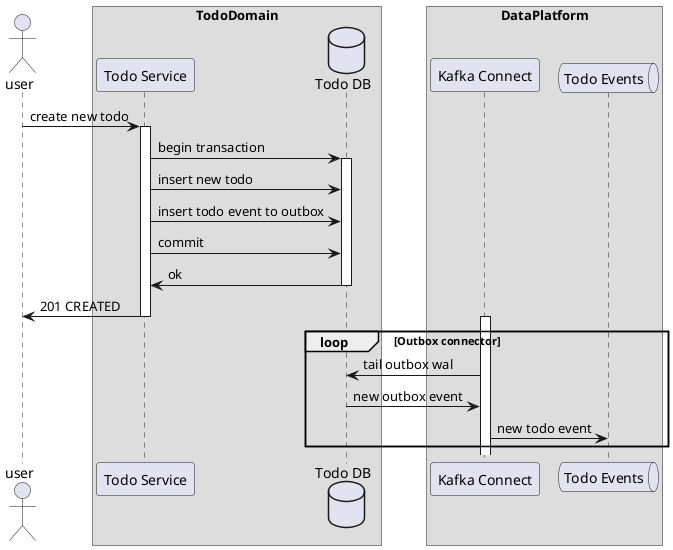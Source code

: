 @startuml

Actor user 

box TodoDomain
participant "Todo Service"  as todo
database "Todo DB" as tdb
end box

box DataPlatform
participant "Kafka Connect" as kc
queue "Todo Events" as te
end box


user -> todo : create new todo
activate todo
todo -> tdb : begin transaction
activate tdb
todo -> tdb : insert new todo
todo -> tdb : insert todo event to outbox 
todo -> tdb : commit
tdb -> todo : ok
deactivate tdb
todo -> user : 201 CREATED
deactivate todo

activate kc
loop Outbox connector
kc -> tdb : tail outbox wal
tdb -> kc : new outbox event
kc -> te : new todo event 

end loop

@enduml